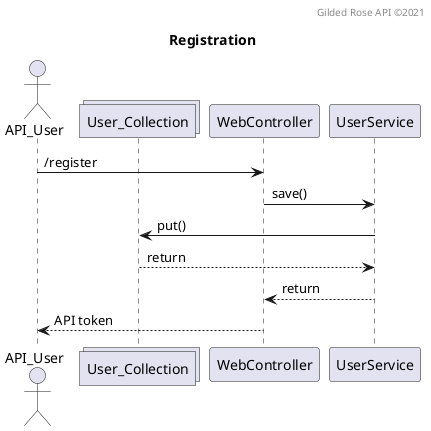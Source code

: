 @startuml
title Registration
header Gilded Rose API ©2021

actor API_User
collections User_Collection

API_User -> WebController : /register
WebController -> UserService : save()
UserService -> User_Collection: put()
UserService <-- User_Collection : return
WebController <-- UserService : return
API_User <-- WebController : API token
@enduml
